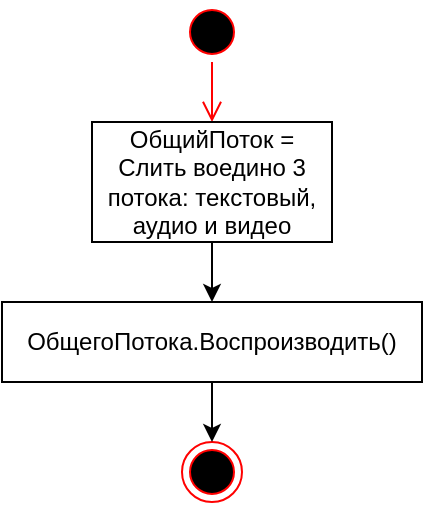 <mxfile version="15.5.4" type="device"><diagram id="pe9fTEDNu0zSlPk7TXAT" name="Page-1"><mxGraphModel dx="2249" dy="1949" grid="1" gridSize="10" guides="1" tooltips="1" connect="1" arrows="1" fold="1" page="1" pageScale="1" pageWidth="827" pageHeight="1169" math="0" shadow="0"><root><mxCell id="0"/><mxCell id="1" parent="0"/><mxCell id="MAXpseTA1vnwfWNFhxLS-35" value="" style="ellipse;html=1;shape=startState;fillColor=#000000;strokeColor=#ff0000;" vertex="1" parent="1"><mxGeometry x="-700" y="-1150" width="30" height="30" as="geometry"/></mxCell><mxCell id="MAXpseTA1vnwfWNFhxLS-36" value="" style="edgeStyle=orthogonalEdgeStyle;html=1;verticalAlign=bottom;endArrow=open;endSize=8;strokeColor=#ff0000;rounded=0;" edge="1" parent="1" source="MAXpseTA1vnwfWNFhxLS-35" target="MAXpseTA1vnwfWNFhxLS-37"><mxGeometry relative="1" as="geometry"><mxPoint x="-685" y="-1090" as="targetPoint"/></mxGeometry></mxCell><mxCell id="MAXpseTA1vnwfWNFhxLS-37" value="ОбщийПоток = Слить воедино 3 потока: текстовый, аудио и видео" style="rounded=0;whiteSpace=wrap;html=1;" vertex="1" parent="1"><mxGeometry x="-745" y="-1090" width="120" height="60" as="geometry"/></mxCell><mxCell id="MAXpseTA1vnwfWNFhxLS-38" value="ОбщегоПотока.Воспроизводить()" style="rounded=0;whiteSpace=wrap;html=1;" vertex="1" parent="1"><mxGeometry x="-790" y="-1000" width="210" height="40" as="geometry"/></mxCell><mxCell id="MAXpseTA1vnwfWNFhxLS-39" value="" style="endArrow=classic;html=1;rounded=0;" edge="1" parent="1" source="MAXpseTA1vnwfWNFhxLS-37" target="MAXpseTA1vnwfWNFhxLS-38"><mxGeometry width="50" height="50" relative="1" as="geometry"><mxPoint x="-400" y="-890" as="sourcePoint"/><mxPoint x="-350" y="-940" as="targetPoint"/></mxGeometry></mxCell><mxCell id="MAXpseTA1vnwfWNFhxLS-40" value="" style="ellipse;html=1;shape=endState;fillColor=#000000;strokeColor=#ff0000;" vertex="1" parent="1"><mxGeometry x="-700" y="-930" width="30" height="30" as="geometry"/></mxCell><mxCell id="MAXpseTA1vnwfWNFhxLS-41" value="" style="endArrow=classic;html=1;rounded=0;" edge="1" parent="1" source="MAXpseTA1vnwfWNFhxLS-38" target="MAXpseTA1vnwfWNFhxLS-40"><mxGeometry width="50" height="50" relative="1" as="geometry"><mxPoint x="-675" y="-1020" as="sourcePoint"/><mxPoint x="-675" y="-990" as="targetPoint"/></mxGeometry></mxCell></root></mxGraphModel></diagram></mxfile>